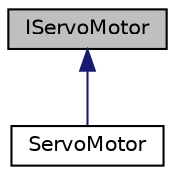 digraph "IServoMotor"
{
 // LATEX_PDF_SIZE
  edge [fontname="Helvetica",fontsize="10",labelfontname="Helvetica",labelfontsize="10"];
  node [fontname="Helvetica",fontsize="10",shape=record];
  Node1 [label="IServoMotor",height=0.2,width=0.4,color="black", fillcolor="grey75", style="filled", fontcolor="black",tooltip="Interface to control a servo motor. The interface provides the basic functions for the control for a ..."];
  Node1 -> Node2 [dir="back",color="midnightblue",fontsize="10",style="solid",fontname="Helvetica"];
  Node2 [label="ServoMotor",height=0.2,width=0.4,color="black", fillcolor="white", style="filled",URL="$classServoMotor.html",tooltip=" "];
}
